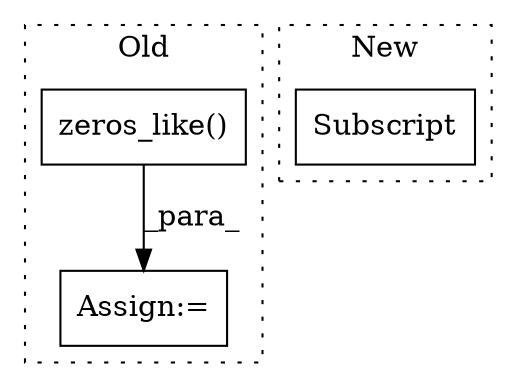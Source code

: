 digraph G {
subgraph cluster0 {
1 [label="zeros_like()" a="75" s="1865,1898" l="17,1" shape="box"];
3 [label="Assign:=" a="68" s="1862" l="3" shape="box"];
label = "Old";
style="dotted";
}
subgraph cluster1 {
2 [label="Subscript" a="63" s="3264,0" l="23,0" shape="box"];
label = "New";
style="dotted";
}
1 -> 3 [label="_para_"];
}